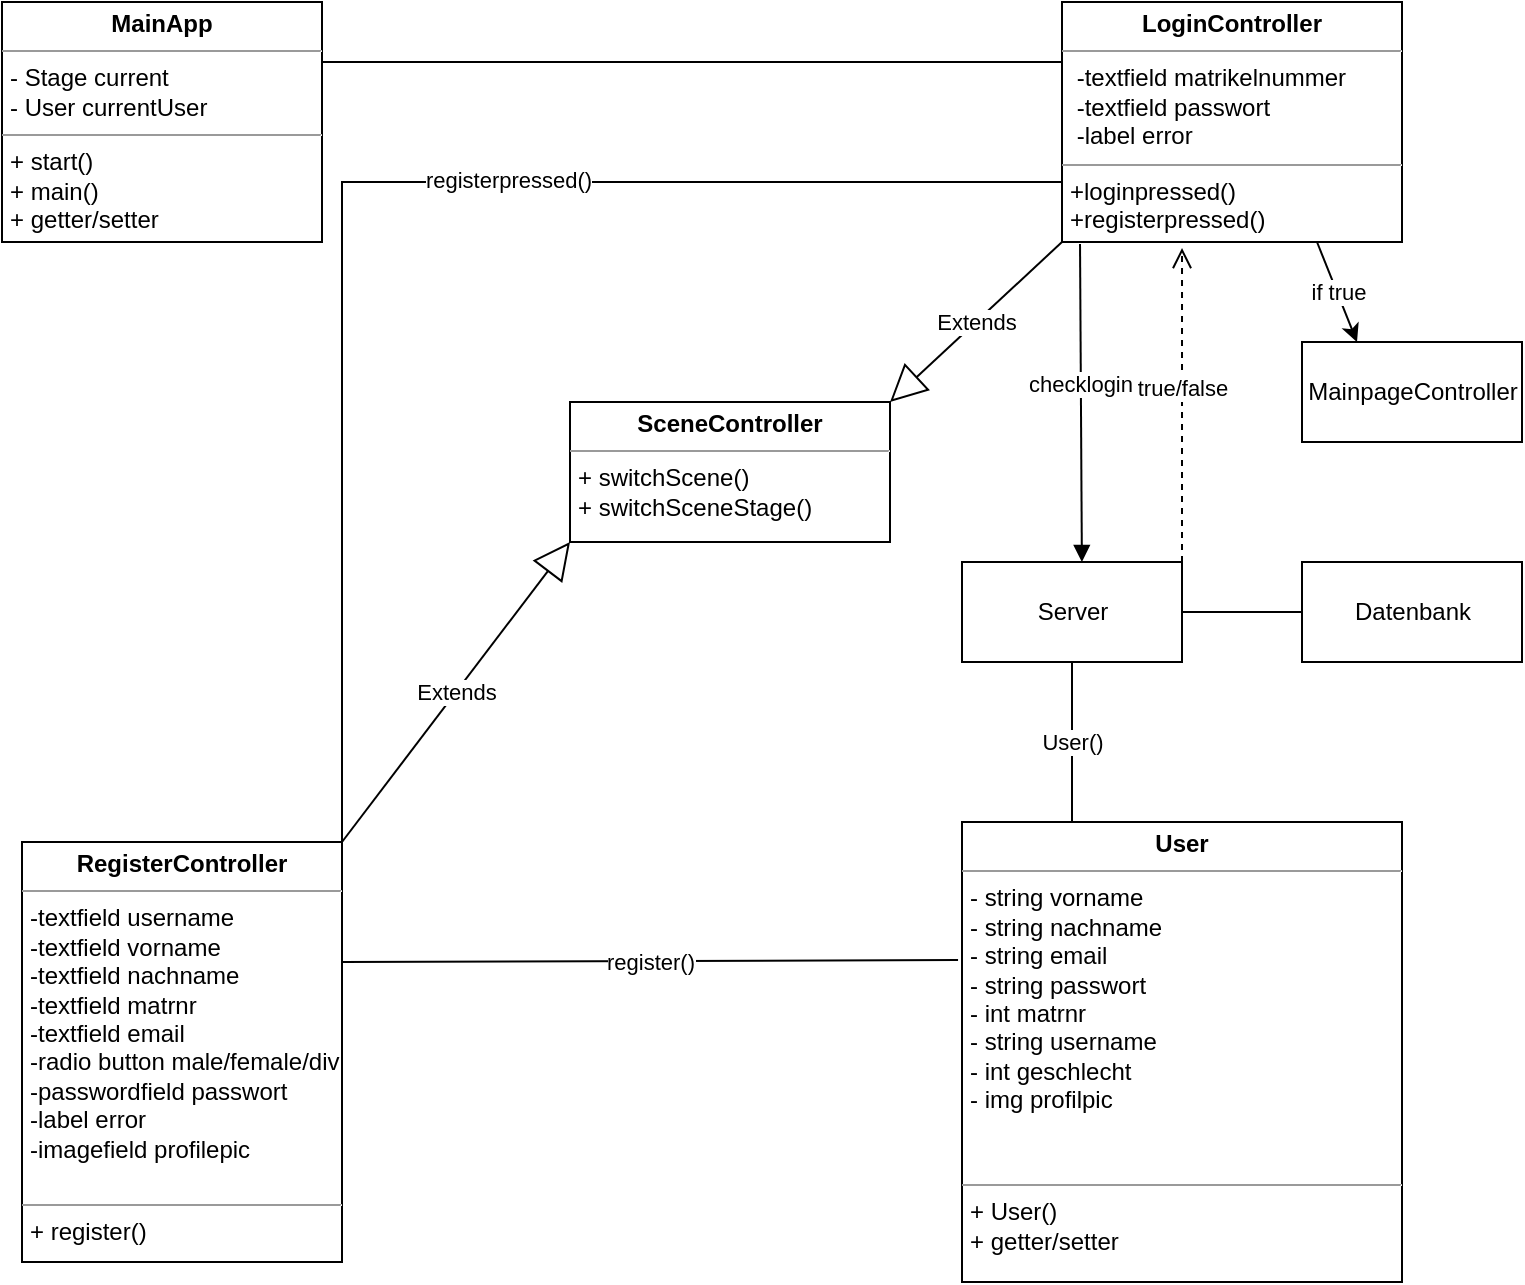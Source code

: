 <mxfile version="17.4.6" type="device"><diagram id="Dg2JearMD9lQM4VJ0PBy" name="Page-4"><mxGraphModel dx="1422" dy="762" grid="1" gridSize="10" guides="1" tooltips="1" connect="1" arrows="1" fold="1" page="1" pageScale="1" pageWidth="827" pageHeight="1169" math="0" shadow="0"><root><mxCell id="0"/><mxCell id="1" parent="0"/><mxCell id="tLEOtQsgwLeZqC_XNWVk-12" value="&lt;p style=&quot;margin: 0px ; margin-top: 4px ; text-align: center&quot;&gt;&lt;b&gt;LoginController&lt;/b&gt;&lt;/p&gt;&lt;hr size=&quot;1&quot;&gt;&lt;p style=&quot;margin: 0px ; margin-left: 4px&quot;&gt;&amp;nbsp;-textfield matrikelnummer&lt;/p&gt;&lt;p style=&quot;margin: 0px ; margin-left: 4px&quot;&gt;&amp;nbsp;-textfield passwort&lt;/p&gt;&lt;p style=&quot;margin: 0px ; margin-left: 4px&quot;&gt;&amp;nbsp;-label error&lt;/p&gt;&lt;hr size=&quot;1&quot;&gt;&lt;p style=&quot;margin: 0px ; margin-left: 4px&quot;&gt;+loginpressed()&lt;/p&gt;&lt;p style=&quot;margin: 0px ; margin-left: 4px&quot;&gt;+registerpressed()&lt;/p&gt;" style="verticalAlign=top;align=left;overflow=fill;fontSize=12;fontFamily=Helvetica;html=1;" vertex="1" parent="1"><mxGeometry x="580" y="50" width="170" height="120" as="geometry"/></mxCell><mxCell id="tLEOtQsgwLeZqC_XNWVk-13" value="&lt;p style=&quot;margin: 0px ; margin-top: 4px ; text-align: center&quot;&gt;&lt;b&gt;SceneController&lt;/b&gt;&lt;/p&gt;&lt;hr size=&quot;1&quot;&gt;&lt;p style=&quot;margin: 0px ; margin-left: 4px&quot;&gt;&lt;span&gt;+ switchScene()&lt;/span&gt;&lt;/p&gt;&lt;p style=&quot;margin: 0px ; margin-left: 4px&quot;&gt;&lt;span&gt;+ switchSceneStage()&lt;/span&gt;&lt;/p&gt;" style="verticalAlign=top;align=left;overflow=fill;fontSize=12;fontFamily=Helvetica;html=1;" vertex="1" parent="1"><mxGeometry x="334" y="250" width="160" height="70" as="geometry"/></mxCell><mxCell id="tLEOtQsgwLeZqC_XNWVk-14" value="&lt;p style=&quot;margin: 0px ; margin-top: 4px ; text-align: center&quot;&gt;&lt;b&gt;RegisterController&lt;/b&gt;&lt;/p&gt;&lt;hr size=&quot;1&quot;&gt;&lt;p style=&quot;margin: 0px ; margin-left: 4px&quot;&gt;-textfield username&lt;/p&gt;&lt;p style=&quot;margin: 0px ; margin-left: 4px&quot;&gt;&lt;span&gt;-textfield vorname&lt;/span&gt;&lt;/p&gt;&lt;p style=&quot;margin: 0px ; margin-left: 4px&quot;&gt;-textfield nachname&lt;/p&gt;&lt;p style=&quot;margin: 0px ; margin-left: 4px&quot;&gt;-textfield matrnr&lt;/p&gt;&lt;p style=&quot;margin: 0px ; margin-left: 4px&quot;&gt;-textfield email&lt;/p&gt;&lt;p style=&quot;margin: 0px ; margin-left: 4px&quot;&gt;-radio button male/female/div&lt;/p&gt;&lt;p style=&quot;margin: 0px ; margin-left: 4px&quot;&gt;-passwordfield passwort&lt;/p&gt;&lt;p style=&quot;margin: 0px ; margin-left: 4px&quot;&gt;-label error&lt;/p&gt;&lt;p style=&quot;margin: 0px ; margin-left: 4px&quot;&gt;-imagefield profilepic&lt;/p&gt;&lt;p style=&quot;margin: 0px ; margin-left: 4px&quot;&gt;&lt;br&gt;&lt;/p&gt;&lt;hr size=&quot;1&quot;&gt;&lt;p style=&quot;margin: 0px ; margin-left: 4px&quot;&gt;+ register()&lt;/p&gt;" style="verticalAlign=top;align=left;overflow=fill;fontSize=12;fontFamily=Helvetica;html=1;" vertex="1" parent="1"><mxGeometry x="60" y="470" width="160" height="210" as="geometry"/></mxCell><mxCell id="tLEOtQsgwLeZqC_XNWVk-16" value="&lt;p style=&quot;margin: 0px ; margin-top: 4px ; text-align: center&quot;&gt;&lt;b&gt;User&lt;/b&gt;&lt;/p&gt;&lt;hr size=&quot;1&quot;&gt;&lt;p style=&quot;margin: 0px ; margin-left: 4px&quot;&gt;- string vorname&lt;/p&gt;&lt;p style=&quot;margin: 0px ; margin-left: 4px&quot;&gt;- string nachname&lt;/p&gt;&lt;p style=&quot;margin: 0px ; margin-left: 4px&quot;&gt;- string email&lt;/p&gt;&lt;p style=&quot;margin: 0px ; margin-left: 4px&quot;&gt;- string passwort&lt;/p&gt;&lt;p style=&quot;margin: 0px ; margin-left: 4px&quot;&gt;- int matrnr&lt;/p&gt;&lt;p style=&quot;margin: 0px ; margin-left: 4px&quot;&gt;- string username&lt;/p&gt;&lt;p style=&quot;margin: 0px ; margin-left: 4px&quot;&gt;- int geschlecht&lt;/p&gt;&lt;p style=&quot;margin: 0px ; margin-left: 4px&quot;&gt;- img profilpic&lt;/p&gt;&lt;p style=&quot;margin: 0px ; margin-left: 4px&quot;&gt;&lt;br&gt;&lt;/p&gt;&lt;p style=&quot;margin: 0px ; margin-left: 4px&quot;&gt;&lt;br&gt;&lt;/p&gt;&lt;hr size=&quot;1&quot;&gt;&lt;p style=&quot;margin: 0px ; margin-left: 4px&quot;&gt;+ User()&lt;/p&gt;&lt;p style=&quot;margin: 0px ; margin-left: 4px&quot;&gt;+ getter/setter&lt;/p&gt;" style="verticalAlign=top;align=left;overflow=fill;fontSize=12;fontFamily=Helvetica;html=1;" vertex="1" parent="1"><mxGeometry x="530" y="460" width="220" height="230" as="geometry"/></mxCell><mxCell id="tLEOtQsgwLeZqC_XNWVk-17" value="&lt;p style=&quot;margin: 0px ; margin-top: 4px ; text-align: center&quot;&gt;&lt;b&gt;MainApp&lt;/b&gt;&lt;/p&gt;&lt;hr size=&quot;1&quot;&gt;&lt;p style=&quot;margin: 0px ; margin-left: 4px&quot;&gt;- Stage current&lt;/p&gt;&lt;p style=&quot;margin: 0px ; margin-left: 4px&quot;&gt;- User currentUser&lt;/p&gt;&lt;hr size=&quot;1&quot;&gt;&lt;p style=&quot;margin: 0px ; margin-left: 4px&quot;&gt;+ start()&lt;/p&gt;&lt;p style=&quot;margin: 0px ; margin-left: 4px&quot;&gt;+ main()&lt;/p&gt;&lt;p style=&quot;margin: 0px ; margin-left: 4px&quot;&gt;+ getter/setter&lt;/p&gt;&lt;p style=&quot;margin: 0px ; margin-left: 4px&quot;&gt;&lt;br&gt;&lt;/p&gt;" style="verticalAlign=top;align=left;overflow=fill;fontSize=12;fontFamily=Helvetica;html=1;" vertex="1" parent="1"><mxGeometry x="50" y="50" width="160" height="120" as="geometry"/></mxCell><mxCell id="tLEOtQsgwLeZqC_XNWVk-19" value="Extends" style="endArrow=block;endSize=16;endFill=0;html=1;rounded=0;exitX=0;exitY=1;exitDx=0;exitDy=0;entryX=1;entryY=0;entryDx=0;entryDy=0;" edge="1" parent="1" source="tLEOtQsgwLeZqC_XNWVk-12" target="tLEOtQsgwLeZqC_XNWVk-13"><mxGeometry width="160" relative="1" as="geometry"><mxPoint x="330" y="390" as="sourcePoint"/><mxPoint x="490" y="390" as="targetPoint"/></mxGeometry></mxCell><mxCell id="tLEOtQsgwLeZqC_XNWVk-20" value="Extends" style="endArrow=block;endSize=16;endFill=0;html=1;rounded=0;exitX=1;exitY=0;exitDx=0;exitDy=0;entryX=0;entryY=1;entryDx=0;entryDy=0;" edge="1" parent="1" source="tLEOtQsgwLeZqC_XNWVk-14" target="tLEOtQsgwLeZqC_XNWVk-13"><mxGeometry width="160" relative="1" as="geometry"><mxPoint x="330" y="390" as="sourcePoint"/><mxPoint x="490" y="390" as="targetPoint"/></mxGeometry></mxCell><mxCell id="tLEOtQsgwLeZqC_XNWVk-21" value="Datenbank" style="html=1;" vertex="1" parent="1"><mxGeometry x="700" y="330" width="110" height="50" as="geometry"/></mxCell><mxCell id="tLEOtQsgwLeZqC_XNWVk-23" value="checklogin" style="html=1;verticalAlign=bottom;endArrow=block;rounded=0;entryX=0.545;entryY=0;entryDx=0;entryDy=0;exitX=0.053;exitY=1.008;exitDx=0;exitDy=0;exitPerimeter=0;entryPerimeter=0;" edge="1" parent="1" source="tLEOtQsgwLeZqC_XNWVk-12" target="tLEOtQsgwLeZqC_XNWVk-30"><mxGeometry width="80" relative="1" as="geometry"><mxPoint x="755" y="180" as="sourcePoint"/><mxPoint x="450" y="390" as="targetPoint"/><Array as="points"/></mxGeometry></mxCell><mxCell id="tLEOtQsgwLeZqC_XNWVk-24" value="true/false" style="html=1;verticalAlign=bottom;endArrow=open;dashed=1;endSize=8;rounded=0;exitX=1;exitY=0;exitDx=0;exitDy=0;entryX=0.353;entryY=1.025;entryDx=0;entryDy=0;entryPerimeter=0;" edge="1" parent="1" source="tLEOtQsgwLeZqC_XNWVk-30" target="tLEOtQsgwLeZqC_XNWVk-12"><mxGeometry relative="1" as="geometry"><mxPoint x="450" y="390" as="sourcePoint"/><mxPoint x="670" y="180" as="targetPoint"/></mxGeometry></mxCell><mxCell id="tLEOtQsgwLeZqC_XNWVk-26" value="" style="endArrow=none;html=1;rounded=0;exitX=1;exitY=0.25;exitDx=0;exitDy=0;entryX=0;entryY=0.25;entryDx=0;entryDy=0;" edge="1" parent="1" source="tLEOtQsgwLeZqC_XNWVk-17" target="tLEOtQsgwLeZqC_XNWVk-12"><mxGeometry width="50" height="50" relative="1" as="geometry"><mxPoint x="390" y="420" as="sourcePoint"/><mxPoint x="570" y="80" as="targetPoint"/></mxGeometry></mxCell><mxCell id="tLEOtQsgwLeZqC_XNWVk-27" value="registerpressed()" style="endArrow=none;html=1;rounded=0;entryX=0;entryY=0.75;entryDx=0;entryDy=0;exitX=1;exitY=0;exitDx=0;exitDy=0;" edge="1" parent="1" source="tLEOtQsgwLeZqC_XNWVk-14" target="tLEOtQsgwLeZqC_XNWVk-12"><mxGeometry x="0.195" y="1" width="50" height="50" relative="1" as="geometry"><mxPoint x="230" y="460" as="sourcePoint"/><mxPoint x="440" y="370" as="targetPoint"/><Array as="points"><mxPoint x="220" y="140"/></Array><mxPoint as="offset"/></mxGeometry></mxCell><mxCell id="tLEOtQsgwLeZqC_XNWVk-28" value="register()" style="endArrow=none;html=1;rounded=0;exitX=1;exitY=0.286;exitDx=0;exitDy=0;exitPerimeter=0;entryX=-0.009;entryY=0.3;entryDx=0;entryDy=0;entryPerimeter=0;" edge="1" parent="1" source="tLEOtQsgwLeZqC_XNWVk-14" target="tLEOtQsgwLeZqC_XNWVk-16"><mxGeometry width="50" height="50" relative="1" as="geometry"><mxPoint x="390" y="420" as="sourcePoint"/><mxPoint x="530" y="480" as="targetPoint"/></mxGeometry></mxCell><mxCell id="tLEOtQsgwLeZqC_XNWVk-29" value="User()" style="endArrow=none;html=1;rounded=0;entryX=0.5;entryY=1;entryDx=0;entryDy=0;exitX=0.25;exitY=0;exitDx=0;exitDy=0;" edge="1" parent="1" source="tLEOtQsgwLeZqC_XNWVk-16" target="tLEOtQsgwLeZqC_XNWVk-30"><mxGeometry width="50" height="50" relative="1" as="geometry"><mxPoint x="710" y="340" as="sourcePoint"/><mxPoint x="760" y="290" as="targetPoint"/></mxGeometry></mxCell><mxCell id="tLEOtQsgwLeZqC_XNWVk-30" value="Server" style="html=1;" vertex="1" parent="1"><mxGeometry x="530" y="330" width="110" height="50" as="geometry"/></mxCell><mxCell id="tLEOtQsgwLeZqC_XNWVk-33" value="" style="endArrow=none;html=1;rounded=0;exitX=1;exitY=0.5;exitDx=0;exitDy=0;entryX=0;entryY=0.5;entryDx=0;entryDy=0;" edge="1" parent="1" source="tLEOtQsgwLeZqC_XNWVk-30" target="tLEOtQsgwLeZqC_XNWVk-21"><mxGeometry width="50" height="50" relative="1" as="geometry"><mxPoint x="650" y="310" as="sourcePoint"/><mxPoint x="700" y="260" as="targetPoint"/><Array as="points"/></mxGeometry></mxCell><mxCell id="tLEOtQsgwLeZqC_XNWVk-35" value="MainpageController" style="html=1;" vertex="1" parent="1"><mxGeometry x="700" y="220" width="110" height="50" as="geometry"/></mxCell><mxCell id="tLEOtQsgwLeZqC_XNWVk-36" value="" style="endArrow=classic;html=1;rounded=0;exitX=0.75;exitY=1;exitDx=0;exitDy=0;entryX=0.25;entryY=0;entryDx=0;entryDy=0;" edge="1" parent="1" source="tLEOtQsgwLeZqC_XNWVk-12" target="tLEOtQsgwLeZqC_XNWVk-35"><mxGeometry relative="1" as="geometry"><mxPoint x="710" y="190" as="sourcePoint"/><mxPoint x="810" y="190" as="targetPoint"/></mxGeometry></mxCell><mxCell id="tLEOtQsgwLeZqC_XNWVk-37" value="if true" style="edgeLabel;resizable=0;html=1;align=center;verticalAlign=middle;" connectable="0" vertex="1" parent="tLEOtQsgwLeZqC_XNWVk-36"><mxGeometry relative="1" as="geometry"/></mxCell></root></mxGraphModel></diagram></mxfile>